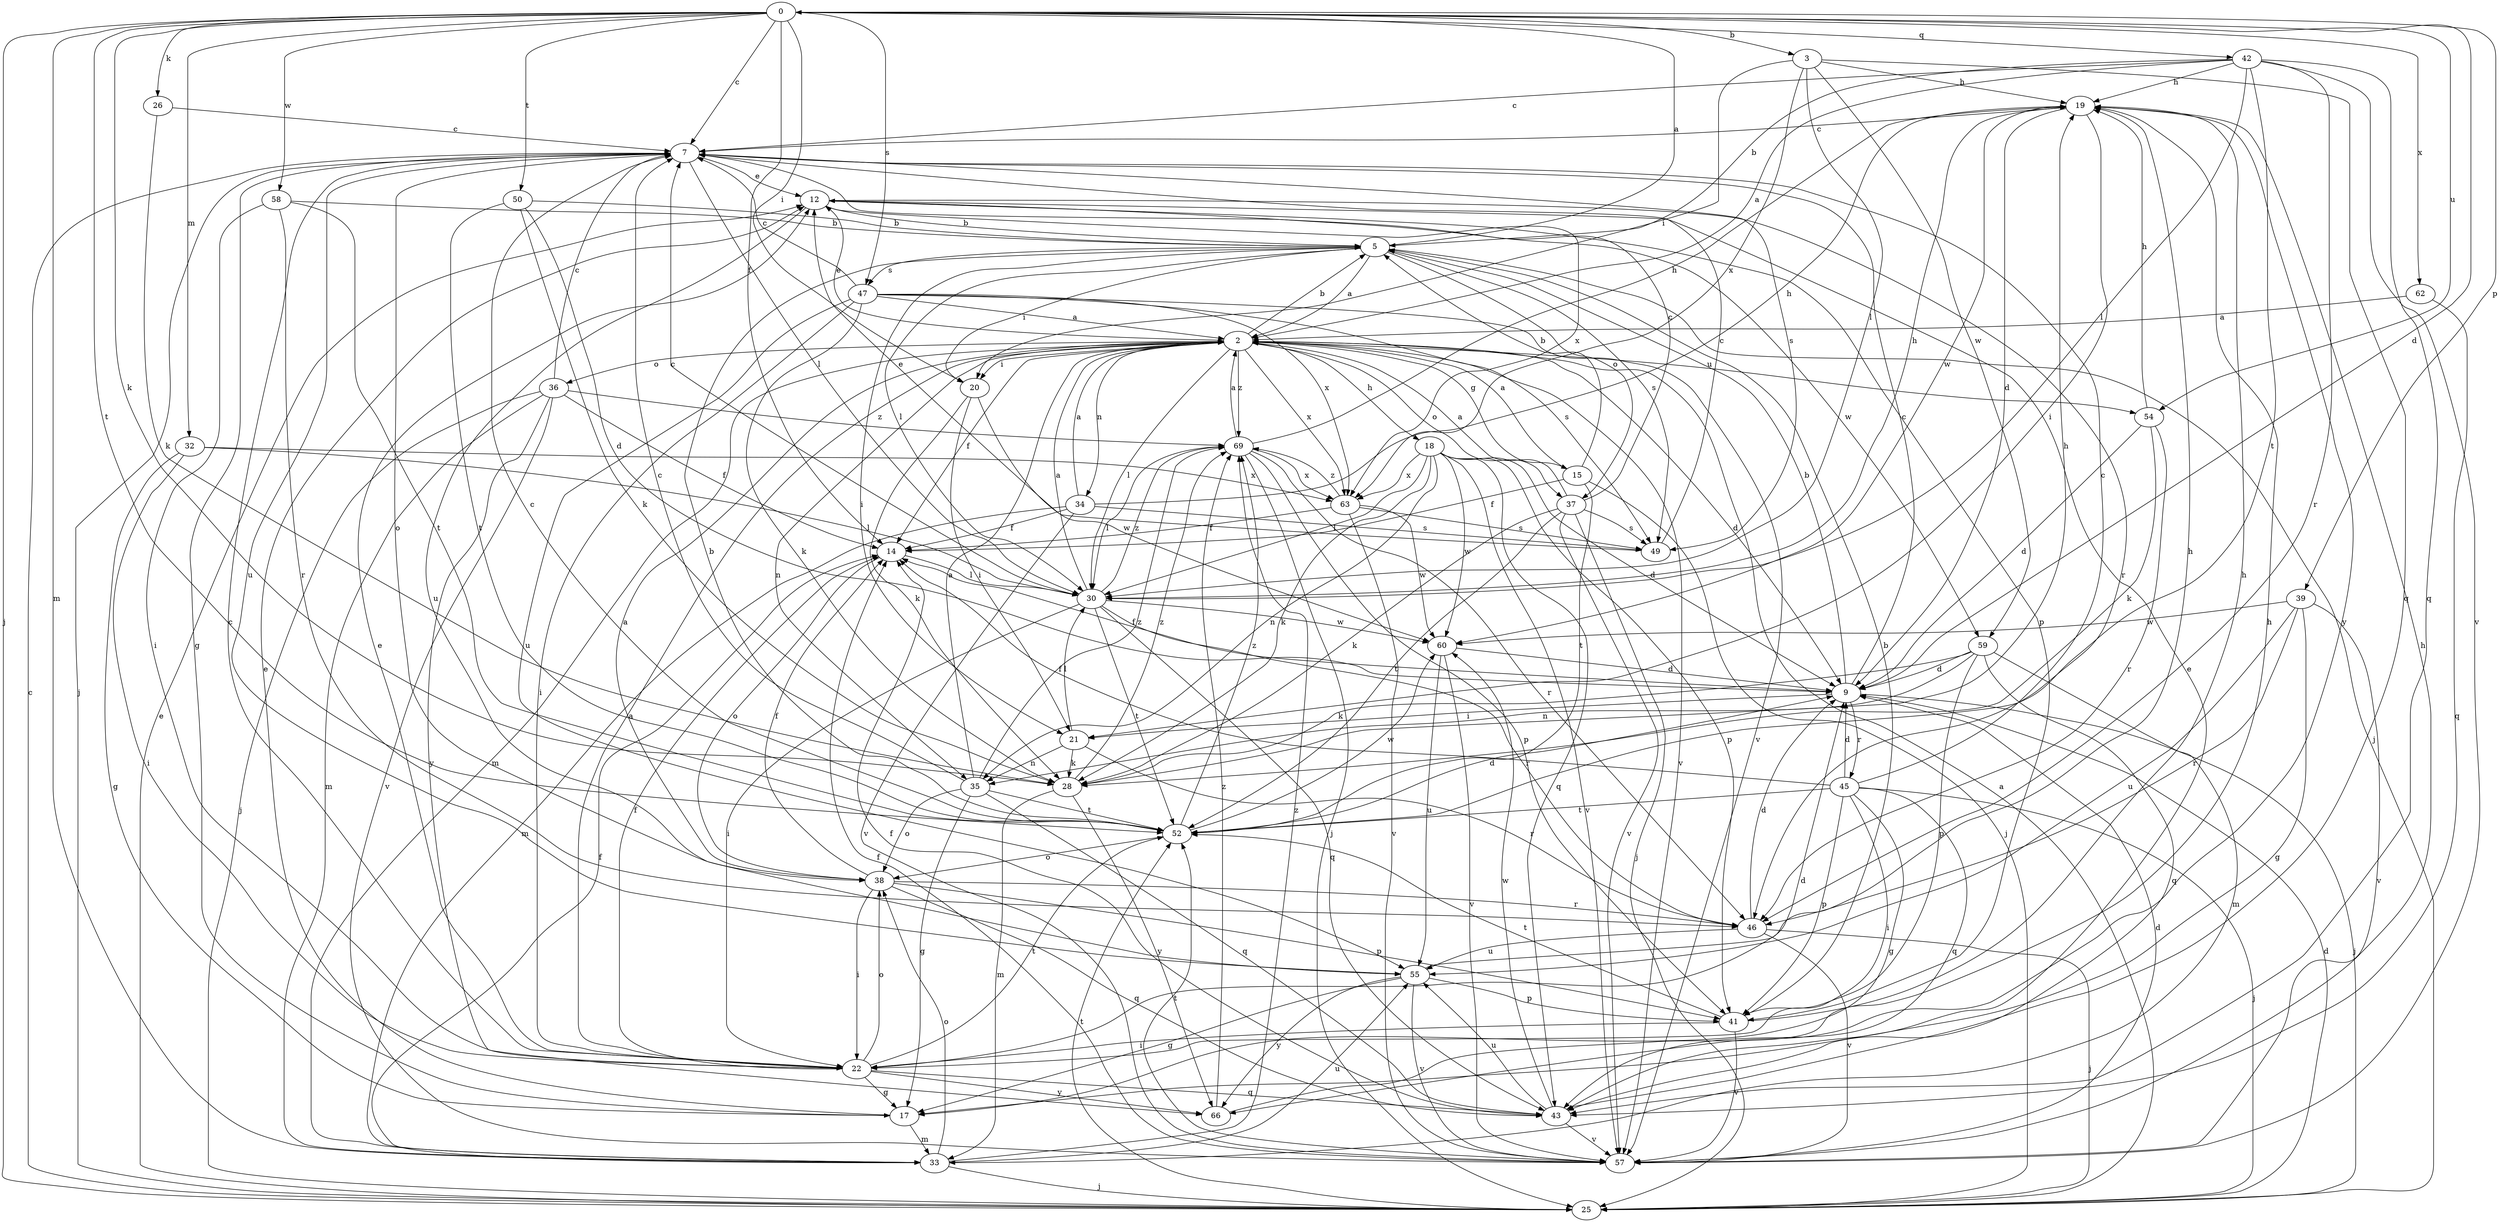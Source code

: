 strict digraph  {
0;
2;
3;
5;
7;
9;
12;
14;
15;
17;
18;
19;
20;
21;
22;
25;
26;
28;
30;
32;
33;
34;
35;
36;
37;
38;
39;
41;
42;
43;
45;
46;
47;
49;
50;
52;
54;
55;
57;
58;
59;
60;
62;
63;
66;
69;
0 -> 3  [label=b];
0 -> 7  [label=c];
0 -> 9  [label=d];
0 -> 14  [label=f];
0 -> 20  [label=i];
0 -> 25  [label=j];
0 -> 26  [label=k];
0 -> 28  [label=k];
0 -> 32  [label=m];
0 -> 33  [label=m];
0 -> 39  [label=p];
0 -> 42  [label=q];
0 -> 47  [label=s];
0 -> 50  [label=t];
0 -> 52  [label=t];
0 -> 54  [label=u];
0 -> 58  [label=w];
0 -> 62  [label=x];
2 -> 5  [label=b];
2 -> 9  [label=d];
2 -> 12  [label=e];
2 -> 14  [label=f];
2 -> 15  [label=g];
2 -> 18  [label=h];
2 -> 20  [label=i];
2 -> 30  [label=l];
2 -> 33  [label=m];
2 -> 34  [label=n];
2 -> 35  [label=n];
2 -> 36  [label=o];
2 -> 37  [label=o];
2 -> 54  [label=u];
2 -> 57  [label=v];
2 -> 63  [label=x];
2 -> 69  [label=z];
3 -> 19  [label=h];
3 -> 20  [label=i];
3 -> 30  [label=l];
3 -> 43  [label=q];
3 -> 59  [label=w];
3 -> 63  [label=x];
5 -> 0  [label=a];
5 -> 2  [label=a];
5 -> 20  [label=i];
5 -> 21  [label=i];
5 -> 25  [label=j];
5 -> 30  [label=l];
5 -> 37  [label=o];
5 -> 47  [label=s];
5 -> 49  [label=s];
7 -> 12  [label=e];
7 -> 17  [label=g];
7 -> 25  [label=j];
7 -> 30  [label=l];
7 -> 38  [label=o];
7 -> 49  [label=s];
7 -> 55  [label=u];
9 -> 5  [label=b];
9 -> 7  [label=c];
9 -> 14  [label=f];
9 -> 21  [label=i];
9 -> 25  [label=j];
9 -> 45  [label=r];
12 -> 5  [label=b];
12 -> 41  [label=p];
12 -> 46  [label=r];
12 -> 55  [label=u];
12 -> 59  [label=w];
12 -> 63  [label=x];
14 -> 30  [label=l];
14 -> 38  [label=o];
15 -> 2  [label=a];
15 -> 5  [label=b];
15 -> 14  [label=f];
15 -> 25  [label=j];
15 -> 52  [label=t];
17 -> 12  [label=e];
17 -> 33  [label=m];
18 -> 9  [label=d];
18 -> 28  [label=k];
18 -> 30  [label=l];
18 -> 35  [label=n];
18 -> 41  [label=p];
18 -> 43  [label=q];
18 -> 57  [label=v];
18 -> 60  [label=w];
18 -> 63  [label=x];
19 -> 7  [label=c];
19 -> 9  [label=d];
19 -> 21  [label=i];
19 -> 60  [label=w];
19 -> 66  [label=y];
20 -> 21  [label=i];
20 -> 28  [label=k];
20 -> 60  [label=w];
21 -> 28  [label=k];
21 -> 30  [label=l];
21 -> 35  [label=n];
21 -> 46  [label=r];
22 -> 2  [label=a];
22 -> 7  [label=c];
22 -> 9  [label=d];
22 -> 12  [label=e];
22 -> 14  [label=f];
22 -> 17  [label=g];
22 -> 38  [label=o];
22 -> 43  [label=q];
22 -> 52  [label=t];
22 -> 66  [label=y];
25 -> 2  [label=a];
25 -> 7  [label=c];
25 -> 9  [label=d];
25 -> 12  [label=e];
25 -> 52  [label=t];
26 -> 7  [label=c];
26 -> 28  [label=k];
28 -> 19  [label=h];
28 -> 33  [label=m];
28 -> 66  [label=y];
28 -> 69  [label=z];
30 -> 2  [label=a];
30 -> 7  [label=c];
30 -> 19  [label=h];
30 -> 22  [label=i];
30 -> 43  [label=q];
30 -> 46  [label=r];
30 -> 52  [label=t];
30 -> 60  [label=w];
30 -> 69  [label=z];
32 -> 17  [label=g];
32 -> 22  [label=i];
32 -> 30  [label=l];
32 -> 63  [label=x];
33 -> 14  [label=f];
33 -> 25  [label=j];
33 -> 38  [label=o];
33 -> 55  [label=u];
33 -> 69  [label=z];
34 -> 2  [label=a];
34 -> 14  [label=f];
34 -> 19  [label=h];
34 -> 33  [label=m];
34 -> 49  [label=s];
34 -> 57  [label=v];
35 -> 2  [label=a];
35 -> 7  [label=c];
35 -> 17  [label=g];
35 -> 38  [label=o];
35 -> 43  [label=q];
35 -> 52  [label=t];
35 -> 69  [label=z];
36 -> 7  [label=c];
36 -> 14  [label=f];
36 -> 25  [label=j];
36 -> 33  [label=m];
36 -> 57  [label=v];
36 -> 66  [label=y];
36 -> 69  [label=z];
37 -> 2  [label=a];
37 -> 7  [label=c];
37 -> 25  [label=j];
37 -> 28  [label=k];
37 -> 49  [label=s];
37 -> 52  [label=t];
37 -> 57  [label=v];
38 -> 2  [label=a];
38 -> 14  [label=f];
38 -> 22  [label=i];
38 -> 41  [label=p];
38 -> 43  [label=q];
38 -> 46  [label=r];
39 -> 17  [label=g];
39 -> 46  [label=r];
39 -> 55  [label=u];
39 -> 57  [label=v];
39 -> 60  [label=w];
41 -> 5  [label=b];
41 -> 19  [label=h];
41 -> 22  [label=i];
41 -> 52  [label=t];
41 -> 57  [label=v];
42 -> 2  [label=a];
42 -> 5  [label=b];
42 -> 7  [label=c];
42 -> 19  [label=h];
42 -> 30  [label=l];
42 -> 43  [label=q];
42 -> 46  [label=r];
42 -> 52  [label=t];
42 -> 57  [label=v];
43 -> 12  [label=e];
43 -> 14  [label=f];
43 -> 55  [label=u];
43 -> 57  [label=v];
43 -> 60  [label=w];
45 -> 7  [label=c];
45 -> 9  [label=d];
45 -> 14  [label=f];
45 -> 17  [label=g];
45 -> 22  [label=i];
45 -> 25  [label=j];
45 -> 41  [label=p];
45 -> 43  [label=q];
45 -> 52  [label=t];
46 -> 9  [label=d];
46 -> 25  [label=j];
46 -> 55  [label=u];
46 -> 57  [label=v];
47 -> 2  [label=a];
47 -> 7  [label=c];
47 -> 22  [label=i];
47 -> 28  [label=k];
47 -> 49  [label=s];
47 -> 55  [label=u];
47 -> 57  [label=v];
47 -> 63  [label=x];
49 -> 7  [label=c];
49 -> 12  [label=e];
50 -> 5  [label=b];
50 -> 9  [label=d];
50 -> 28  [label=k];
50 -> 52  [label=t];
52 -> 5  [label=b];
52 -> 7  [label=c];
52 -> 9  [label=d];
52 -> 38  [label=o];
52 -> 60  [label=w];
52 -> 69  [label=z];
54 -> 9  [label=d];
54 -> 19  [label=h];
54 -> 28  [label=k];
54 -> 46  [label=r];
55 -> 17  [label=g];
55 -> 19  [label=h];
55 -> 41  [label=p];
55 -> 57  [label=v];
55 -> 66  [label=y];
57 -> 9  [label=d];
57 -> 14  [label=f];
57 -> 19  [label=h];
57 -> 52  [label=t];
58 -> 5  [label=b];
58 -> 22  [label=i];
58 -> 46  [label=r];
58 -> 52  [label=t];
59 -> 9  [label=d];
59 -> 28  [label=k];
59 -> 33  [label=m];
59 -> 35  [label=n];
59 -> 41  [label=p];
59 -> 43  [label=q];
60 -> 9  [label=d];
60 -> 55  [label=u];
60 -> 57  [label=v];
62 -> 2  [label=a];
62 -> 43  [label=q];
63 -> 14  [label=f];
63 -> 49  [label=s];
63 -> 57  [label=v];
63 -> 60  [label=w];
63 -> 69  [label=z];
66 -> 19  [label=h];
66 -> 69  [label=z];
69 -> 2  [label=a];
69 -> 19  [label=h];
69 -> 25  [label=j];
69 -> 30  [label=l];
69 -> 41  [label=p];
69 -> 46  [label=r];
69 -> 63  [label=x];
}
